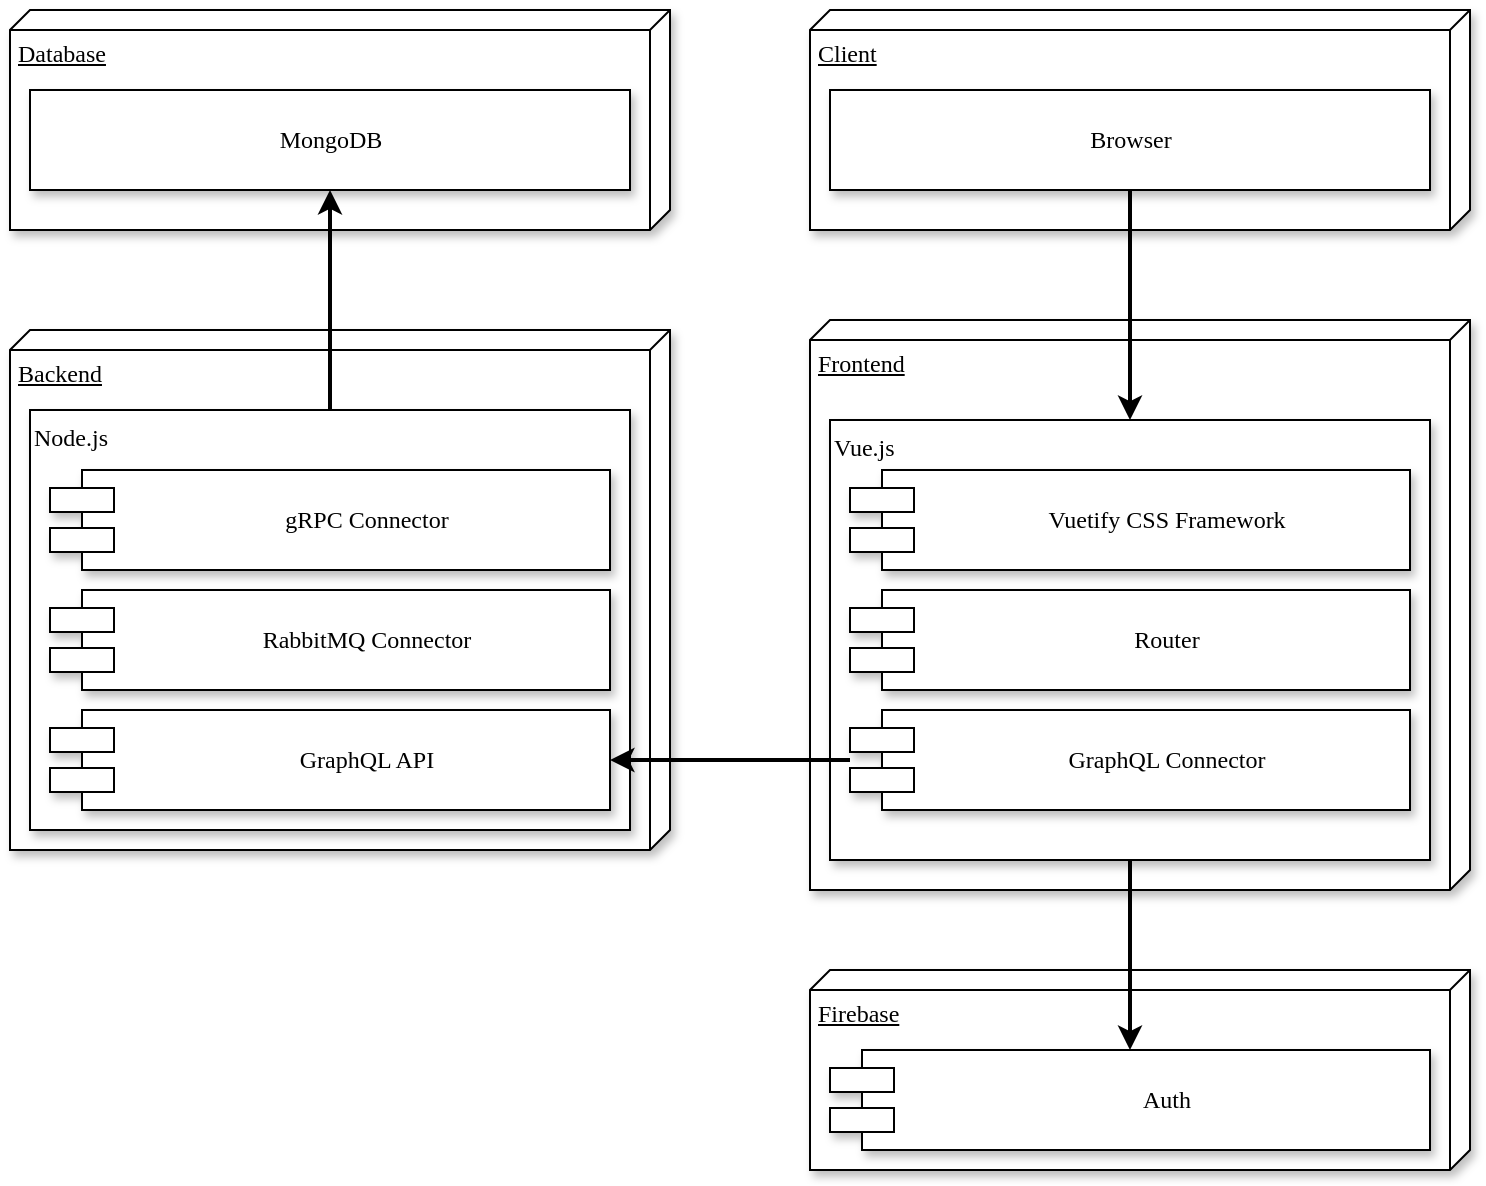 <mxfile version="13.0.3" type="device"><diagram name="Page-1" id="5f0bae14-7c28-e335-631c-24af17079c00"><mxGraphModel dx="1422" dy="823" grid="1" gridSize="10" guides="1" tooltips="1" connect="1" arrows="1" fold="1" page="1" pageScale="1" pageWidth="1100" pageHeight="850" background="#ffffff" math="0" shadow="0"><root><mxCell id="0"/><mxCell id="1" parent="0"/><mxCell id="39150e848f15840c-1" value="Database" style="verticalAlign=top;align=left;spacingTop=8;spacingLeft=2;spacingRight=12;shape=cube;size=10;direction=south;fontStyle=4;html=1;rounded=0;shadow=1;comic=0;labelBackgroundColor=none;strokeWidth=1;fontFamily=Verdana;fontSize=12" parent="1" vertex="1"><mxGeometry x="40" y="40" width="330" height="110" as="geometry"/></mxCell><mxCell id="39150e848f15840c-2" value="Backend" style="verticalAlign=top;align=left;spacingTop=8;spacingLeft=2;spacingRight=12;shape=cube;size=10;direction=south;fontStyle=4;html=1;rounded=0;shadow=1;comic=0;labelBackgroundColor=none;strokeWidth=1;fontFamily=Verdana;fontSize=12;labelBorderColor=none;" parent="1" vertex="1"><mxGeometry x="40" y="200" width="330" height="260" as="geometry"/></mxCell><mxCell id="39150e848f15840c-3" value="Frontend" style="verticalAlign=top;align=left;spacingTop=8;spacingLeft=2;spacingRight=12;shape=cube;size=10;direction=south;fontStyle=4;html=1;rounded=0;shadow=1;comic=0;labelBackgroundColor=none;strokeWidth=1;fontFamily=Verdana;fontSize=12" parent="1" vertex="1"><mxGeometry x="440" y="195" width="330" height="285" as="geometry"/></mxCell><mxCell id="39150e848f15840c-4" value="MongoDB" style="html=1;rounded=0;shadow=1;comic=0;labelBackgroundColor=none;strokeWidth=1;fontFamily=Verdana;fontSize=12;align=center;horizontal=1;verticalAlign=middle;" parent="1" vertex="1"><mxGeometry x="50" y="80" width="300" height="50" as="geometry"/></mxCell><mxCell id="1k8fXoP4NjxK0Gu7rgrZ-2" value="Node.js" style="html=1;rounded=0;shadow=1;comic=0;labelBackgroundColor=none;strokeWidth=1;fontFamily=Verdana;fontSize=12;align=left;verticalAlign=top;" vertex="1" parent="1"><mxGeometry x="50" y="240" width="300" height="210" as="geometry"/></mxCell><mxCell id="1k8fXoP4NjxK0Gu7rgrZ-4" value="Vue.js" style="html=1;rounded=0;shadow=1;comic=0;labelBackgroundColor=none;strokeWidth=1;fontFamily=Verdana;fontSize=12;align=left;verticalAlign=top;" vertex="1" parent="1"><mxGeometry x="450" y="245" width="300" height="220" as="geometry"/></mxCell><mxCell id="39150e848f15840c-5" value="Vuetify CSS Framework" style="shape=component;align=center;spacingLeft=36;rounded=0;shadow=1;comic=0;labelBackgroundColor=none;strokeWidth=1;fontFamily=Verdana;fontSize=12;html=1;verticalAlign=middle;" parent="1" vertex="1"><mxGeometry x="460" y="270" width="280" height="50" as="geometry"/></mxCell><mxCell id="1k8fXoP4NjxK0Gu7rgrZ-5" value="Router" style="shape=component;align=center;spacingLeft=36;rounded=0;shadow=1;comic=0;labelBackgroundColor=none;strokeWidth=1;fontFamily=Verdana;fontSize=12;html=1;verticalAlign=middle;" vertex="1" parent="1"><mxGeometry x="460" y="330" width="280" height="50" as="geometry"/></mxCell><mxCell id="1k8fXoP4NjxK0Gu7rgrZ-6" value="Client" style="verticalAlign=top;align=left;spacingTop=8;spacingLeft=2;spacingRight=12;shape=cube;size=10;direction=south;fontStyle=4;html=1;rounded=0;shadow=1;comic=0;labelBackgroundColor=none;strokeWidth=1;fontFamily=Verdana;fontSize=12" vertex="1" parent="1"><mxGeometry x="440" y="40" width="330" height="110" as="geometry"/></mxCell><mxCell id="1k8fXoP4NjxK0Gu7rgrZ-8" value="Browser" style="html=1;rounded=0;shadow=1;comic=0;labelBackgroundColor=none;strokeWidth=1;fontFamily=Verdana;fontSize=12;align=center;horizontal=1;verticalAlign=middle;" vertex="1" parent="1"><mxGeometry x="450" y="80" width="300" height="50" as="geometry"/></mxCell><mxCell id="1k8fXoP4NjxK0Gu7rgrZ-9" value="Firebase" style="verticalAlign=top;align=left;spacingTop=8;spacingLeft=2;spacingRight=12;shape=cube;size=10;direction=south;fontStyle=4;html=1;rounded=0;shadow=1;comic=0;labelBackgroundColor=none;strokeWidth=1;fontFamily=Verdana;fontSize=12" vertex="1" parent="1"><mxGeometry x="440" y="520" width="330" height="100" as="geometry"/></mxCell><mxCell id="1k8fXoP4NjxK0Gu7rgrZ-11" value="Auth" style="shape=component;align=center;spacingLeft=36;rounded=0;shadow=1;comic=0;labelBackgroundColor=none;strokeWidth=1;fontFamily=Verdana;fontSize=12;html=1;verticalAlign=middle;" vertex="1" parent="1"><mxGeometry x="450" y="560" width="300" height="50" as="geometry"/></mxCell><mxCell id="1k8fXoP4NjxK0Gu7rgrZ-12" value="gRPC Connector" style="shape=component;align=center;spacingLeft=36;rounded=0;shadow=1;comic=0;labelBackgroundColor=none;strokeWidth=1;fontFamily=Verdana;fontSize=12;html=1;verticalAlign=middle;" vertex="1" parent="1"><mxGeometry x="60" y="270" width="280" height="50" as="geometry"/></mxCell><mxCell id="1k8fXoP4NjxK0Gu7rgrZ-13" value="RabbitMQ Connector" style="shape=component;align=center;spacingLeft=36;rounded=0;shadow=1;comic=0;labelBackgroundColor=none;strokeWidth=1;fontFamily=Verdana;fontSize=12;html=1;verticalAlign=middle;" vertex="1" parent="1"><mxGeometry x="60" y="330" width="280" height="50" as="geometry"/></mxCell><mxCell id="1k8fXoP4NjxK0Gu7rgrZ-14" value="GraphQL API" style="shape=component;align=center;spacingLeft=36;rounded=0;shadow=1;comic=0;labelBackgroundColor=none;strokeWidth=1;fontFamily=Verdana;fontSize=12;html=1;verticalAlign=middle;" vertex="1" parent="1"><mxGeometry x="60" y="390" width="280" height="50" as="geometry"/></mxCell><mxCell id="1k8fXoP4NjxK0Gu7rgrZ-15" value="" style="endArrow=classic;html=1;entryX=1;entryY=0.5;entryDx=0;entryDy=0;strokeWidth=2;" edge="1" parent="1" source="1k8fXoP4NjxK0Gu7rgrZ-21" target="1k8fXoP4NjxK0Gu7rgrZ-14"><mxGeometry width="50" height="50" relative="1" as="geometry"><mxPoint x="450" y="340" as="sourcePoint"/><mxPoint x="220" y="580" as="targetPoint"/></mxGeometry></mxCell><mxCell id="1k8fXoP4NjxK0Gu7rgrZ-16" value="" style="endArrow=classic;html=1;entryX=0.5;entryY=1;entryDx=0;entryDy=0;exitX=0.5;exitY=0;exitDx=0;exitDy=0;strokeWidth=2;" edge="1" parent="1" source="1k8fXoP4NjxK0Gu7rgrZ-2" target="39150e848f15840c-4"><mxGeometry width="50" height="50" relative="1" as="geometry"><mxPoint x="160" y="580" as="sourcePoint"/><mxPoint x="210" y="530" as="targetPoint"/></mxGeometry></mxCell><mxCell id="1k8fXoP4NjxK0Gu7rgrZ-17" value="" style="endArrow=classic;html=1;exitX=0.5;exitY=1;exitDx=0;exitDy=0;strokeWidth=2;" edge="1" parent="1" source="1k8fXoP4NjxK0Gu7rgrZ-8" target="1k8fXoP4NjxK0Gu7rgrZ-4"><mxGeometry width="50" height="50" relative="1" as="geometry"><mxPoint x="960" y="330" as="sourcePoint"/><mxPoint x="1010" y="280" as="targetPoint"/></mxGeometry></mxCell><mxCell id="1k8fXoP4NjxK0Gu7rgrZ-20" value="" style="endArrow=classic;html=1;entryX=0.5;entryY=0;entryDx=0;entryDy=0;exitX=0.5;exitY=1;exitDx=0;exitDy=0;strokeWidth=2;" edge="1" parent="1" source="1k8fXoP4NjxK0Gu7rgrZ-4" target="1k8fXoP4NjxK0Gu7rgrZ-11"><mxGeometry width="50" height="50" relative="1" as="geometry"><mxPoint x="500" y="670" as="sourcePoint"/><mxPoint x="390" y="670" as="targetPoint"/></mxGeometry></mxCell><mxCell id="1k8fXoP4NjxK0Gu7rgrZ-21" value="GraphQL Connector" style="shape=component;align=center;spacingLeft=36;rounded=0;shadow=1;comic=0;labelBackgroundColor=none;strokeWidth=1;fontFamily=Verdana;fontSize=12;html=1;verticalAlign=middle;" vertex="1" parent="1"><mxGeometry x="460" y="390" width="280" height="50" as="geometry"/></mxCell></root></mxGraphModel></diagram></mxfile>